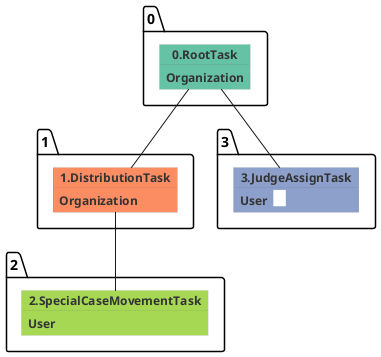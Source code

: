 @startuml
skinparam {
  ObjectBorderColor #555
  ObjectBorderThickness 0
  ObjectFontStyle bold
  ObjectFontSize 14
  ObjectAttributeFontColor #333
  ObjectAttributeFontSize 12
}
  object 0.RootTask #66c2a5 {
Organization
}
  object 1.DistributionTask #fc8d62 {
Organization
}
  object 2.SpecialCaseMovementTask #a6d854 {
User
}
  object 3.JudgeAssignTask #8da0cb {
User  <back:white>    </back>
}
0.RootTask -- 1.DistributionTask
1.DistributionTask -- 2.SpecialCaseMovementTask
0.RootTask -- 3.JudgeAssignTask
@enduml
